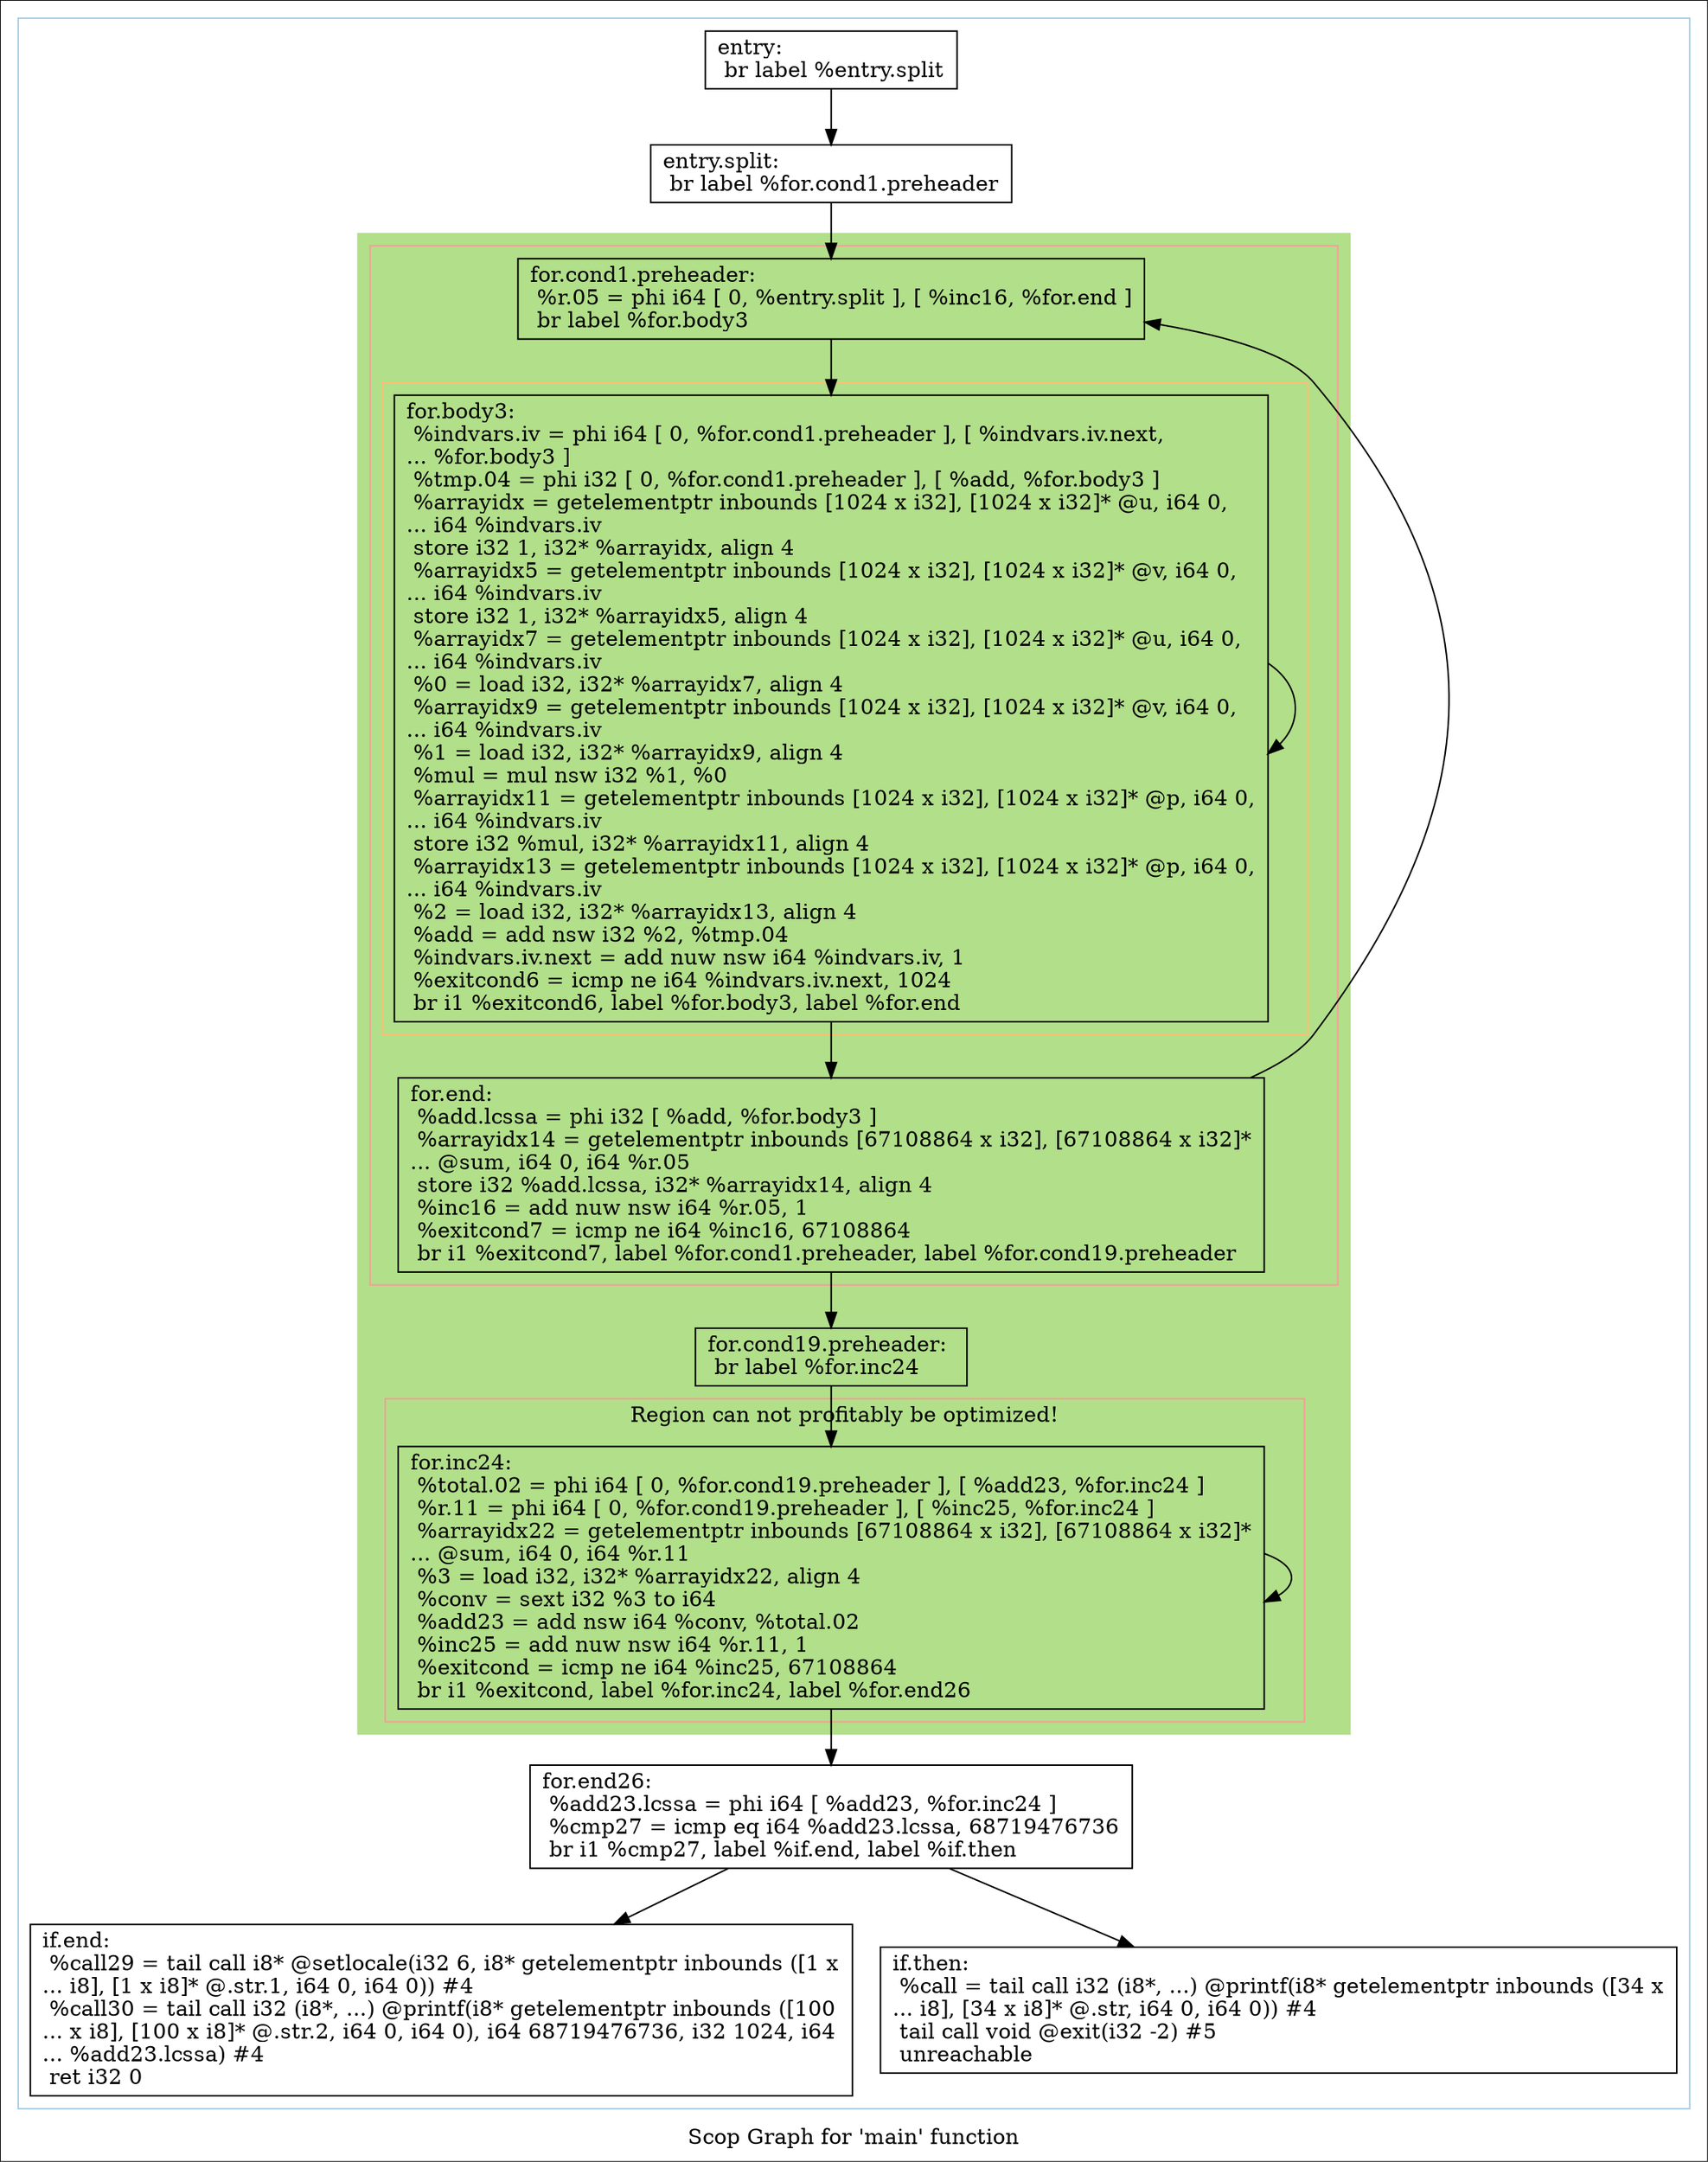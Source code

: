 digraph "Scop Graph for 'main' function" {
	label="Scop Graph for 'main' function";

	Node0x6aeeea0 [shape=record,label="{entry:\l  br label %entry.split\l}"];
	Node0x6aeeea0 -> Node0x6affe80;
	Node0x6affe80 [shape=record,label="{entry.split:                                      \l  br label %for.cond1.preheader\l}"];
	Node0x6affe80 -> Node0x6aeefc0;
	Node0x6aeefc0 [shape=record,label="{for.cond1.preheader:                              \l  %r.05 = phi i64 [ 0, %entry.split ], [ %inc16, %for.end ]\l  br label %for.body3\l}"];
	Node0x6aeefc0 -> Node0x6b023c0;
	Node0x6b023c0 [shape=record,label="{for.body3:                                        \l  %indvars.iv = phi i64 [ 0, %for.cond1.preheader ], [ %indvars.iv.next,\l... %for.body3 ]\l  %tmp.04 = phi i32 [ 0, %for.cond1.preheader ], [ %add, %for.body3 ]\l  %arrayidx = getelementptr inbounds [1024 x i32], [1024 x i32]* @u, i64 0,\l... i64 %indvars.iv\l  store i32 1, i32* %arrayidx, align 4\l  %arrayidx5 = getelementptr inbounds [1024 x i32], [1024 x i32]* @v, i64 0,\l... i64 %indvars.iv\l  store i32 1, i32* %arrayidx5, align 4\l  %arrayidx7 = getelementptr inbounds [1024 x i32], [1024 x i32]* @u, i64 0,\l... i64 %indvars.iv\l  %0 = load i32, i32* %arrayidx7, align 4\l  %arrayidx9 = getelementptr inbounds [1024 x i32], [1024 x i32]* @v, i64 0,\l... i64 %indvars.iv\l  %1 = load i32, i32* %arrayidx9, align 4\l  %mul = mul nsw i32 %1, %0\l  %arrayidx11 = getelementptr inbounds [1024 x i32], [1024 x i32]* @p, i64 0,\l... i64 %indvars.iv\l  store i32 %mul, i32* %arrayidx11, align 4\l  %arrayidx13 = getelementptr inbounds [1024 x i32], [1024 x i32]* @p, i64 0,\l... i64 %indvars.iv\l  %2 = load i32, i32* %arrayidx13, align 4\l  %add = add nsw i32 %2, %tmp.04\l  %indvars.iv.next = add nuw nsw i64 %indvars.iv, 1\l  %exitcond6 = icmp ne i64 %indvars.iv.next, 1024\l  br i1 %exitcond6, label %for.body3, label %for.end\l}"];
	Node0x6b023c0 -> Node0x6b023c0[constraint=false];
	Node0x6b023c0 -> Node0x6affdc0;
	Node0x6affdc0 [shape=record,label="{for.end:                                          \l  %add.lcssa = phi i32 [ %add, %for.body3 ]\l  %arrayidx14 = getelementptr inbounds [67108864 x i32], [67108864 x i32]*\l... @sum, i64 0, i64 %r.05\l  store i32 %add.lcssa, i32* %arrayidx14, align 4\l  %inc16 = add nuw nsw i64 %r.05, 1\l  %exitcond7 = icmp ne i64 %inc16, 67108864\l  br i1 %exitcond7, label %for.cond1.preheader, label %for.cond19.preheader\l}"];
	Node0x6affdc0 -> Node0x6aeefc0[constraint=false];
	Node0x6affdc0 -> Node0x6aff580;
	Node0x6aff580 [shape=record,label="{for.cond19.preheader:                             \l  br label %for.inc24\l}"];
	Node0x6aff580 -> Node0x6affd50;
	Node0x6affd50 [shape=record,label="{for.inc24:                                        \l  %total.02 = phi i64 [ 0, %for.cond19.preheader ], [ %add23, %for.inc24 ]\l  %r.11 = phi i64 [ 0, %for.cond19.preheader ], [ %inc25, %for.inc24 ]\l  %arrayidx22 = getelementptr inbounds [67108864 x i32], [67108864 x i32]*\l... @sum, i64 0, i64 %r.11\l  %3 = load i32, i32* %arrayidx22, align 4\l  %conv = sext i32 %3 to i64\l  %add23 = add nsw i64 %conv, %total.02\l  %inc25 = add nuw nsw i64 %r.11, 1\l  %exitcond = icmp ne i64 %inc25, 67108864\l  br i1 %exitcond, label %for.inc24, label %for.end26\l}"];
	Node0x6affd50 -> Node0x6affd50[constraint=false];
	Node0x6affd50 -> Node0x6aff5f0;
	Node0x6aff5f0 [shape=record,label="{for.end26:                                        \l  %add23.lcssa = phi i64 [ %add23, %for.inc24 ]\l  %cmp27 = icmp eq i64 %add23.lcssa, 68719476736\l  br i1 %cmp27, label %if.end, label %if.then\l}"];
	Node0x6aff5f0 -> Node0x6affcb0;
	Node0x6aff5f0 -> Node0x6affda0;
	Node0x6affcb0 [shape=record,label="{if.end:                                           \l  %call29 = tail call i8* @setlocale(i32 6, i8* getelementptr inbounds ([1 x\l... i8], [1 x i8]* @.str.1, i64 0, i64 0)) #4\l  %call30 = tail call i32 (i8*, ...) @printf(i8* getelementptr inbounds ([100\l... x i8], [100 x i8]* @.str.2, i64 0, i64 0), i64 68719476736, i32 1024, i64\l... %add23.lcssa) #4\l  ret i32 0\l}"];
	Node0x6affda0 [shape=record,label="{if.then:                                          \l  %call = tail call i32 (i8*, ...) @printf(i8* getelementptr inbounds ([34 x\l... i8], [34 x i8]* @.str, i64 0, i64 0)) #4\l  tail call void @exit(i32 -2) #5\l  unreachable\l}"];
	colorscheme = "paired12"
        subgraph cluster_0x6aeee20 {
          label = "";
          style = solid;
          color = 1
          subgraph cluster_0x6b01110 {
            label = "";
            style = filled;
            color = 3            subgraph cluster_0x6af0200 {
              label = "";
              style = solid;
              color = 5
              subgraph cluster_0x6af0180 {
                label = "";
                style = solid;
                color = 7
                Node0x6b023c0;
              }
              Node0x6aeefc0;
              Node0x6affdc0;
            }
            subgraph cluster_0x6aeef40 {
              label = "Region can not profitably be optimized!";
              style = solid;
              color = 5
              Node0x6affd50;
            }
            Node0x6aff580;
          }
          Node0x6aeeea0;
          Node0x6affe80;
          Node0x6aff5f0;
          Node0x6affcb0;
          Node0x6affda0;
        }
}
